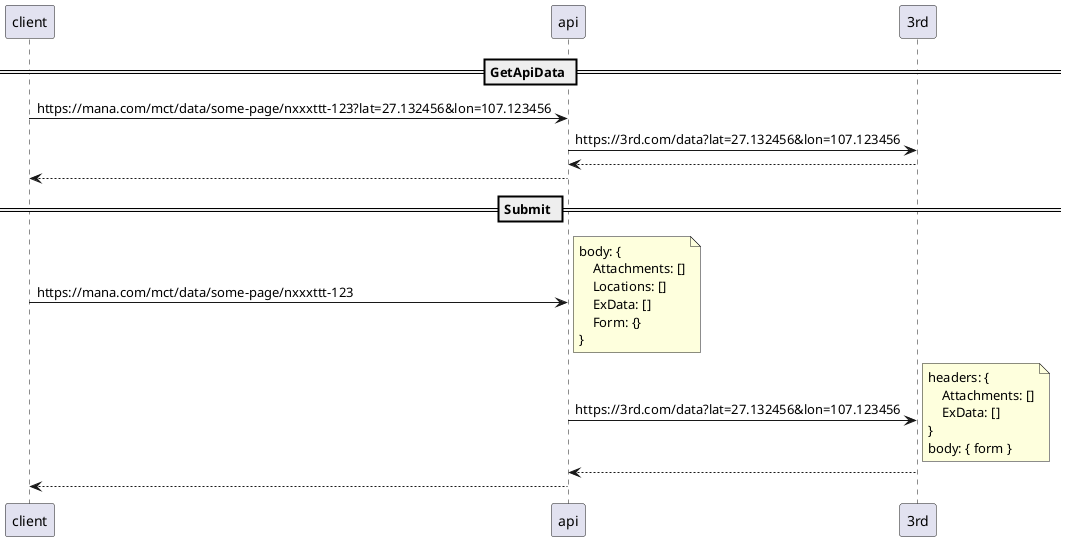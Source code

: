 @startuml sequence

participant client
participant api
participant 3rd

== GetApiData ==

client -> api : https://mana.com/mct/data/some-page/nxxxttt-123?lat=27.132456&lon=107.123456
api -> 3rd : https://3rd.com/data?lat=27.132456&lon=107.123456
api <-- 3rd
client <-- api

== Submit ==

client -> api : https://mana.com/mct/data/some-page/nxxxttt-123
note right
body: {
    Attachments: []
    Locations: []
    ExData: []
    Form: {}
}
endnote
api -> 3rd : https://3rd.com/data?lat=27.132456&lon=107.123456
note right
headers: {
    Attachments: []
    ExData: []
}
body: { form }
endnote
api <-- 3rd
client <-- api

@enduml